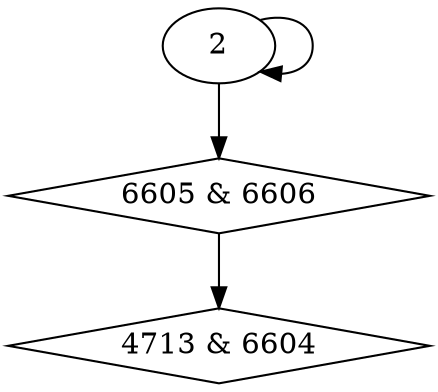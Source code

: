 digraph {
0 [label = "4713 & 6604", shape = diamond];
1 [label = "6605 & 6606", shape = diamond];
1 -> 0;
2 -> 1;
2 -> 2;
}
